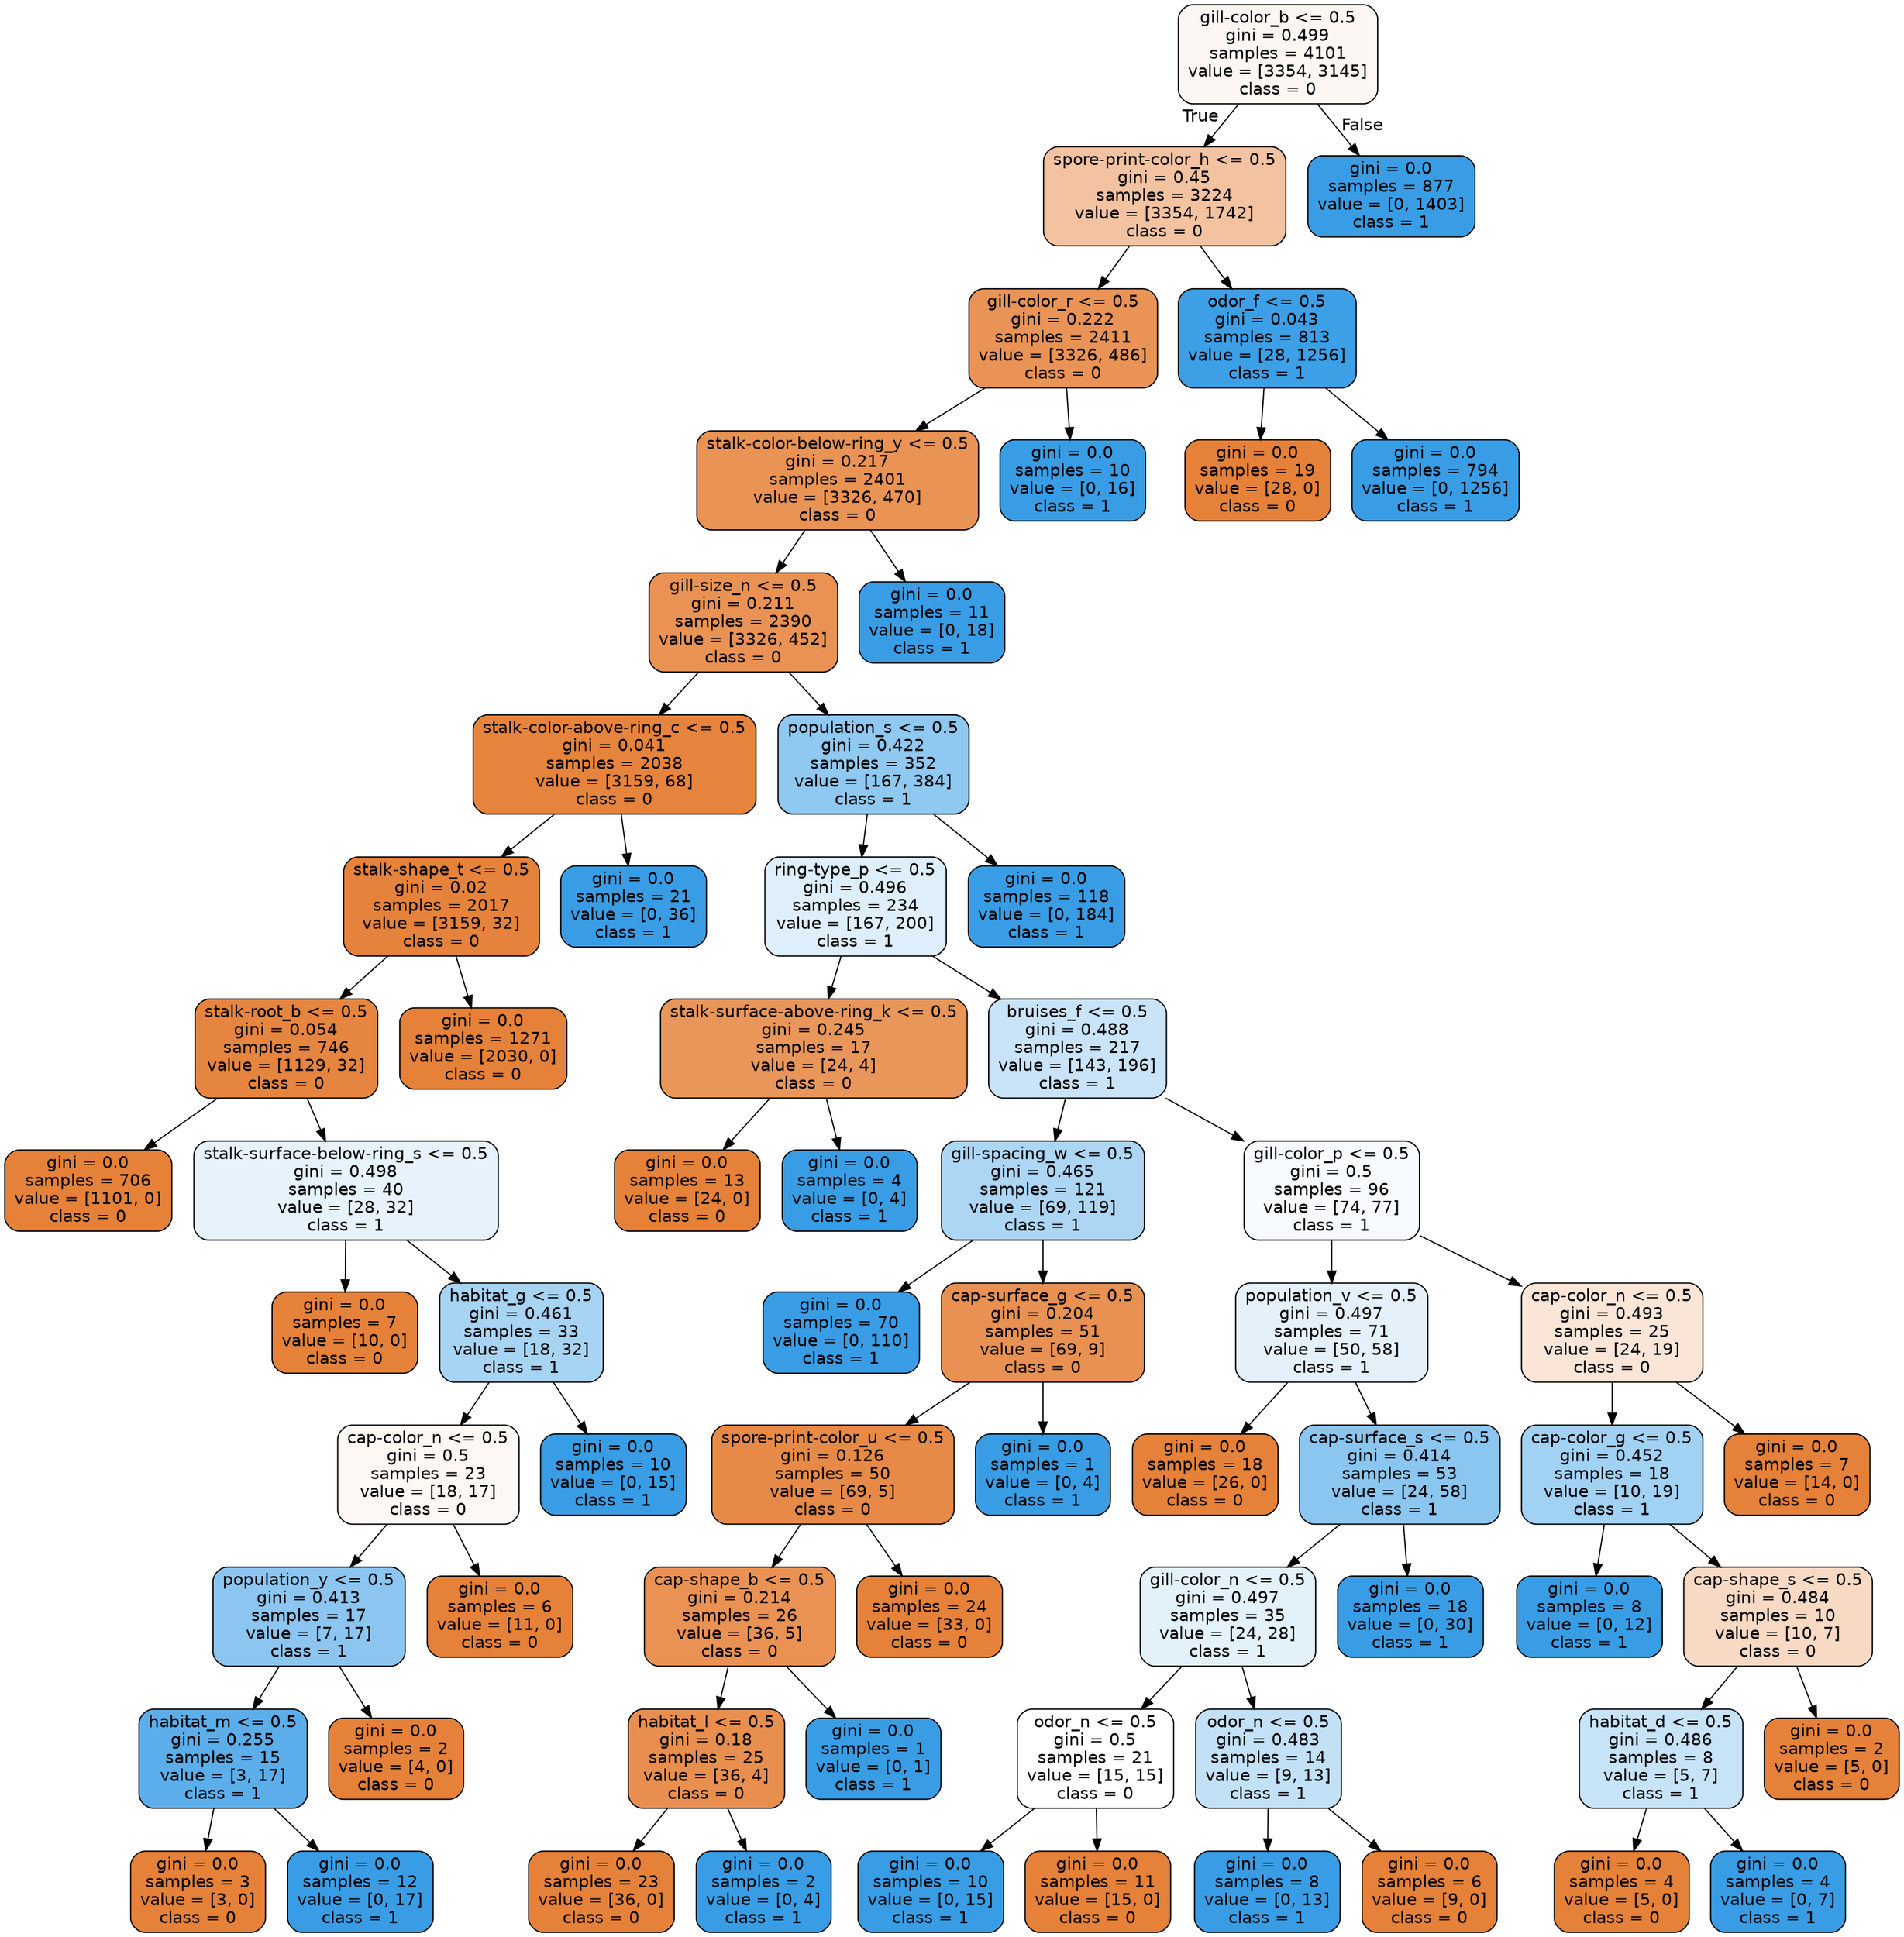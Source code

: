 digraph Tree {
node [shape=box, style="filled, rounded", color="black", fontname="helvetica"] ;
edge [fontname="helvetica"] ;
0 [label="gill-color_b <= 0.5\ngini = 0.499\nsamples = 4101\nvalue = [3354, 3145]\nclass = 0", fillcolor="#fdf7f3"] ;
1 [label="spore-print-color_h <= 0.5\ngini = 0.45\nsamples = 3224\nvalue = [3354, 1742]\nclass = 0", fillcolor="#f3c2a0"] ;
0 -> 1 [labeldistance=2.5, labelangle=45, headlabel="True"] ;
2 [label="gill-color_r <= 0.5\ngini = 0.222\nsamples = 2411\nvalue = [3326, 486]\nclass = 0", fillcolor="#e99356"] ;
1 -> 2 ;
3 [label="stalk-color-below-ring_y <= 0.5\ngini = 0.217\nsamples = 2401\nvalue = [3326, 470]\nclass = 0", fillcolor="#e99355"] ;
2 -> 3 ;
4 [label="gill-size_n <= 0.5\ngini = 0.211\nsamples = 2390\nvalue = [3326, 452]\nclass = 0", fillcolor="#e99254"] ;
3 -> 4 ;
5 [label="stalk-color-above-ring_c <= 0.5\ngini = 0.041\nsamples = 2038\nvalue = [3159, 68]\nclass = 0", fillcolor="#e6843d"] ;
4 -> 5 ;
6 [label="stalk-shape_t <= 0.5\ngini = 0.02\nsamples = 2017\nvalue = [3159, 32]\nclass = 0", fillcolor="#e5823b"] ;
5 -> 6 ;
7 [label="stalk-root_b <= 0.5\ngini = 0.054\nsamples = 746\nvalue = [1129, 32]\nclass = 0", fillcolor="#e6853f"] ;
6 -> 7 ;
8 [label="gini = 0.0\nsamples = 706\nvalue = [1101, 0]\nclass = 0", fillcolor="#e58139"] ;
7 -> 8 ;
9 [label="stalk-surface-below-ring_s <= 0.5\ngini = 0.498\nsamples = 40\nvalue = [28, 32]\nclass = 1", fillcolor="#e6f3fc"] ;
7 -> 9 ;
10 [label="gini = 0.0\nsamples = 7\nvalue = [10, 0]\nclass = 0", fillcolor="#e58139"] ;
9 -> 10 ;
11 [label="habitat_g <= 0.5\ngini = 0.461\nsamples = 33\nvalue = [18, 32]\nclass = 1", fillcolor="#a8d4f4"] ;
9 -> 11 ;
12 [label="cap-color_n <= 0.5\ngini = 0.5\nsamples = 23\nvalue = [18, 17]\nclass = 0", fillcolor="#fef8f4"] ;
11 -> 12 ;
13 [label="population_y <= 0.5\ngini = 0.413\nsamples = 17\nvalue = [7, 17]\nclass = 1", fillcolor="#8bc5f0"] ;
12 -> 13 ;
14 [label="habitat_m <= 0.5\ngini = 0.255\nsamples = 15\nvalue = [3, 17]\nclass = 1", fillcolor="#5caeea"] ;
13 -> 14 ;
15 [label="gini = 0.0\nsamples = 3\nvalue = [3, 0]\nclass = 0", fillcolor="#e58139"] ;
14 -> 15 ;
16 [label="gini = 0.0\nsamples = 12\nvalue = [0, 17]\nclass = 1", fillcolor="#399de5"] ;
14 -> 16 ;
17 [label="gini = 0.0\nsamples = 2\nvalue = [4, 0]\nclass = 0", fillcolor="#e58139"] ;
13 -> 17 ;
18 [label="gini = 0.0\nsamples = 6\nvalue = [11, 0]\nclass = 0", fillcolor="#e58139"] ;
12 -> 18 ;
19 [label="gini = 0.0\nsamples = 10\nvalue = [0, 15]\nclass = 1", fillcolor="#399de5"] ;
11 -> 19 ;
20 [label="gini = 0.0\nsamples = 1271\nvalue = [2030, 0]\nclass = 0", fillcolor="#e58139"] ;
6 -> 20 ;
21 [label="gini = 0.0\nsamples = 21\nvalue = [0, 36]\nclass = 1", fillcolor="#399de5"] ;
5 -> 21 ;
22 [label="population_s <= 0.5\ngini = 0.422\nsamples = 352\nvalue = [167, 384]\nclass = 1", fillcolor="#8fc8f0"] ;
4 -> 22 ;
23 [label="ring-type_p <= 0.5\ngini = 0.496\nsamples = 234\nvalue = [167, 200]\nclass = 1", fillcolor="#deeffb"] ;
22 -> 23 ;
24 [label="stalk-surface-above-ring_k <= 0.5\ngini = 0.245\nsamples = 17\nvalue = [24, 4]\nclass = 0", fillcolor="#e9965a"] ;
23 -> 24 ;
25 [label="gini = 0.0\nsamples = 13\nvalue = [24, 0]\nclass = 0", fillcolor="#e58139"] ;
24 -> 25 ;
26 [label="gini = 0.0\nsamples = 4\nvalue = [0, 4]\nclass = 1", fillcolor="#399de5"] ;
24 -> 26 ;
27 [label="bruises_f <= 0.5\ngini = 0.488\nsamples = 217\nvalue = [143, 196]\nclass = 1", fillcolor="#c9e4f8"] ;
23 -> 27 ;
28 [label="gill-spacing_w <= 0.5\ngini = 0.465\nsamples = 121\nvalue = [69, 119]\nclass = 1", fillcolor="#acd6f4"] ;
27 -> 28 ;
29 [label="gini = 0.0\nsamples = 70\nvalue = [0, 110]\nclass = 1", fillcolor="#399de5"] ;
28 -> 29 ;
30 [label="cap-surface_g <= 0.5\ngini = 0.204\nsamples = 51\nvalue = [69, 9]\nclass = 0", fillcolor="#e89153"] ;
28 -> 30 ;
31 [label="spore-print-color_u <= 0.5\ngini = 0.126\nsamples = 50\nvalue = [69, 5]\nclass = 0", fillcolor="#e78a47"] ;
30 -> 31 ;
32 [label="cap-shape_b <= 0.5\ngini = 0.214\nsamples = 26\nvalue = [36, 5]\nclass = 0", fillcolor="#e99254"] ;
31 -> 32 ;
33 [label="habitat_l <= 0.5\ngini = 0.18\nsamples = 25\nvalue = [36, 4]\nclass = 0", fillcolor="#e88f4f"] ;
32 -> 33 ;
34 [label="gini = 0.0\nsamples = 23\nvalue = [36, 0]\nclass = 0", fillcolor="#e58139"] ;
33 -> 34 ;
35 [label="gini = 0.0\nsamples = 2\nvalue = [0, 4]\nclass = 1", fillcolor="#399de5"] ;
33 -> 35 ;
36 [label="gini = 0.0\nsamples = 1\nvalue = [0, 1]\nclass = 1", fillcolor="#399de5"] ;
32 -> 36 ;
37 [label="gini = 0.0\nsamples = 24\nvalue = [33, 0]\nclass = 0", fillcolor="#e58139"] ;
31 -> 37 ;
38 [label="gini = 0.0\nsamples = 1\nvalue = [0, 4]\nclass = 1", fillcolor="#399de5"] ;
30 -> 38 ;
39 [label="gill-color_p <= 0.5\ngini = 0.5\nsamples = 96\nvalue = [74, 77]\nclass = 1", fillcolor="#f7fbfe"] ;
27 -> 39 ;
40 [label="population_v <= 0.5\ngini = 0.497\nsamples = 71\nvalue = [50, 58]\nclass = 1", fillcolor="#e4f1fb"] ;
39 -> 40 ;
41 [label="gini = 0.0\nsamples = 18\nvalue = [26, 0]\nclass = 0", fillcolor="#e58139"] ;
40 -> 41 ;
42 [label="cap-surface_s <= 0.5\ngini = 0.414\nsamples = 53\nvalue = [24, 58]\nclass = 1", fillcolor="#8bc6f0"] ;
40 -> 42 ;
43 [label="gill-color_n <= 0.5\ngini = 0.497\nsamples = 35\nvalue = [24, 28]\nclass = 1", fillcolor="#e3f1fb"] ;
42 -> 43 ;
44 [label="odor_n <= 0.5\ngini = 0.5\nsamples = 21\nvalue = [15, 15]\nclass = 0", fillcolor="#ffffff"] ;
43 -> 44 ;
45 [label="gini = 0.0\nsamples = 10\nvalue = [0, 15]\nclass = 1", fillcolor="#399de5"] ;
44 -> 45 ;
46 [label="gini = 0.0\nsamples = 11\nvalue = [15, 0]\nclass = 0", fillcolor="#e58139"] ;
44 -> 46 ;
47 [label="odor_n <= 0.5\ngini = 0.483\nsamples = 14\nvalue = [9, 13]\nclass = 1", fillcolor="#c2e1f7"] ;
43 -> 47 ;
48 [label="gini = 0.0\nsamples = 8\nvalue = [0, 13]\nclass = 1", fillcolor="#399de5"] ;
47 -> 48 ;
49 [label="gini = 0.0\nsamples = 6\nvalue = [9, 0]\nclass = 0", fillcolor="#e58139"] ;
47 -> 49 ;
50 [label="gini = 0.0\nsamples = 18\nvalue = [0, 30]\nclass = 1", fillcolor="#399de5"] ;
42 -> 50 ;
51 [label="cap-color_n <= 0.5\ngini = 0.493\nsamples = 25\nvalue = [24, 19]\nclass = 0", fillcolor="#fae5d6"] ;
39 -> 51 ;
52 [label="cap-color_g <= 0.5\ngini = 0.452\nsamples = 18\nvalue = [10, 19]\nclass = 1", fillcolor="#a1d1f3"] ;
51 -> 52 ;
53 [label="gini = 0.0\nsamples = 8\nvalue = [0, 12]\nclass = 1", fillcolor="#399de5"] ;
52 -> 53 ;
54 [label="cap-shape_s <= 0.5\ngini = 0.484\nsamples = 10\nvalue = [10, 7]\nclass = 0", fillcolor="#f7d9c4"] ;
52 -> 54 ;
55 [label="habitat_d <= 0.5\ngini = 0.486\nsamples = 8\nvalue = [5, 7]\nclass = 1", fillcolor="#c6e3f8"] ;
54 -> 55 ;
56 [label="gini = 0.0\nsamples = 4\nvalue = [5, 0]\nclass = 0", fillcolor="#e58139"] ;
55 -> 56 ;
57 [label="gini = 0.0\nsamples = 4\nvalue = [0, 7]\nclass = 1", fillcolor="#399de5"] ;
55 -> 57 ;
58 [label="gini = 0.0\nsamples = 2\nvalue = [5, 0]\nclass = 0", fillcolor="#e58139"] ;
54 -> 58 ;
59 [label="gini = 0.0\nsamples = 7\nvalue = [14, 0]\nclass = 0", fillcolor="#e58139"] ;
51 -> 59 ;
60 [label="gini = 0.0\nsamples = 118\nvalue = [0, 184]\nclass = 1", fillcolor="#399de5"] ;
22 -> 60 ;
61 [label="gini = 0.0\nsamples = 11\nvalue = [0, 18]\nclass = 1", fillcolor="#399de5"] ;
3 -> 61 ;
62 [label="gini = 0.0\nsamples = 10\nvalue = [0, 16]\nclass = 1", fillcolor="#399de5"] ;
2 -> 62 ;
63 [label="odor_f <= 0.5\ngini = 0.043\nsamples = 813\nvalue = [28, 1256]\nclass = 1", fillcolor="#3d9fe6"] ;
1 -> 63 ;
64 [label="gini = 0.0\nsamples = 19\nvalue = [28, 0]\nclass = 0", fillcolor="#e58139"] ;
63 -> 64 ;
65 [label="gini = 0.0\nsamples = 794\nvalue = [0, 1256]\nclass = 1", fillcolor="#399de5"] ;
63 -> 65 ;
66 [label="gini = 0.0\nsamples = 877\nvalue = [0, 1403]\nclass = 1", fillcolor="#399de5"] ;
0 -> 66 [labeldistance=2.5, labelangle=-45, headlabel="False"] ;
}